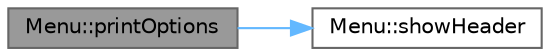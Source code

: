 digraph "Menu::printOptions"
{
 // LATEX_PDF_SIZE
  bgcolor="transparent";
  edge [fontname=Helvetica,fontsize=10,labelfontname=Helvetica,labelfontsize=10];
  node [fontname=Helvetica,fontsize=10,shape=box,height=0.2,width=0.4];
  rankdir="LR";
  Node1 [label="Menu::printOptions",height=0.2,width=0.4,color="gray40", fillcolor="grey60", style="filled", fontcolor="black",tooltip=" "];
  Node1 -> Node2 [color="steelblue1",style="solid"];
  Node2 [label="Menu::showHeader",height=0.2,width=0.4,color="grey40", fillcolor="white", style="filled",URL="$class_menu.html#a83401f2b44739355ae7a5ff1d5cccad5",tooltip=" "];
}

